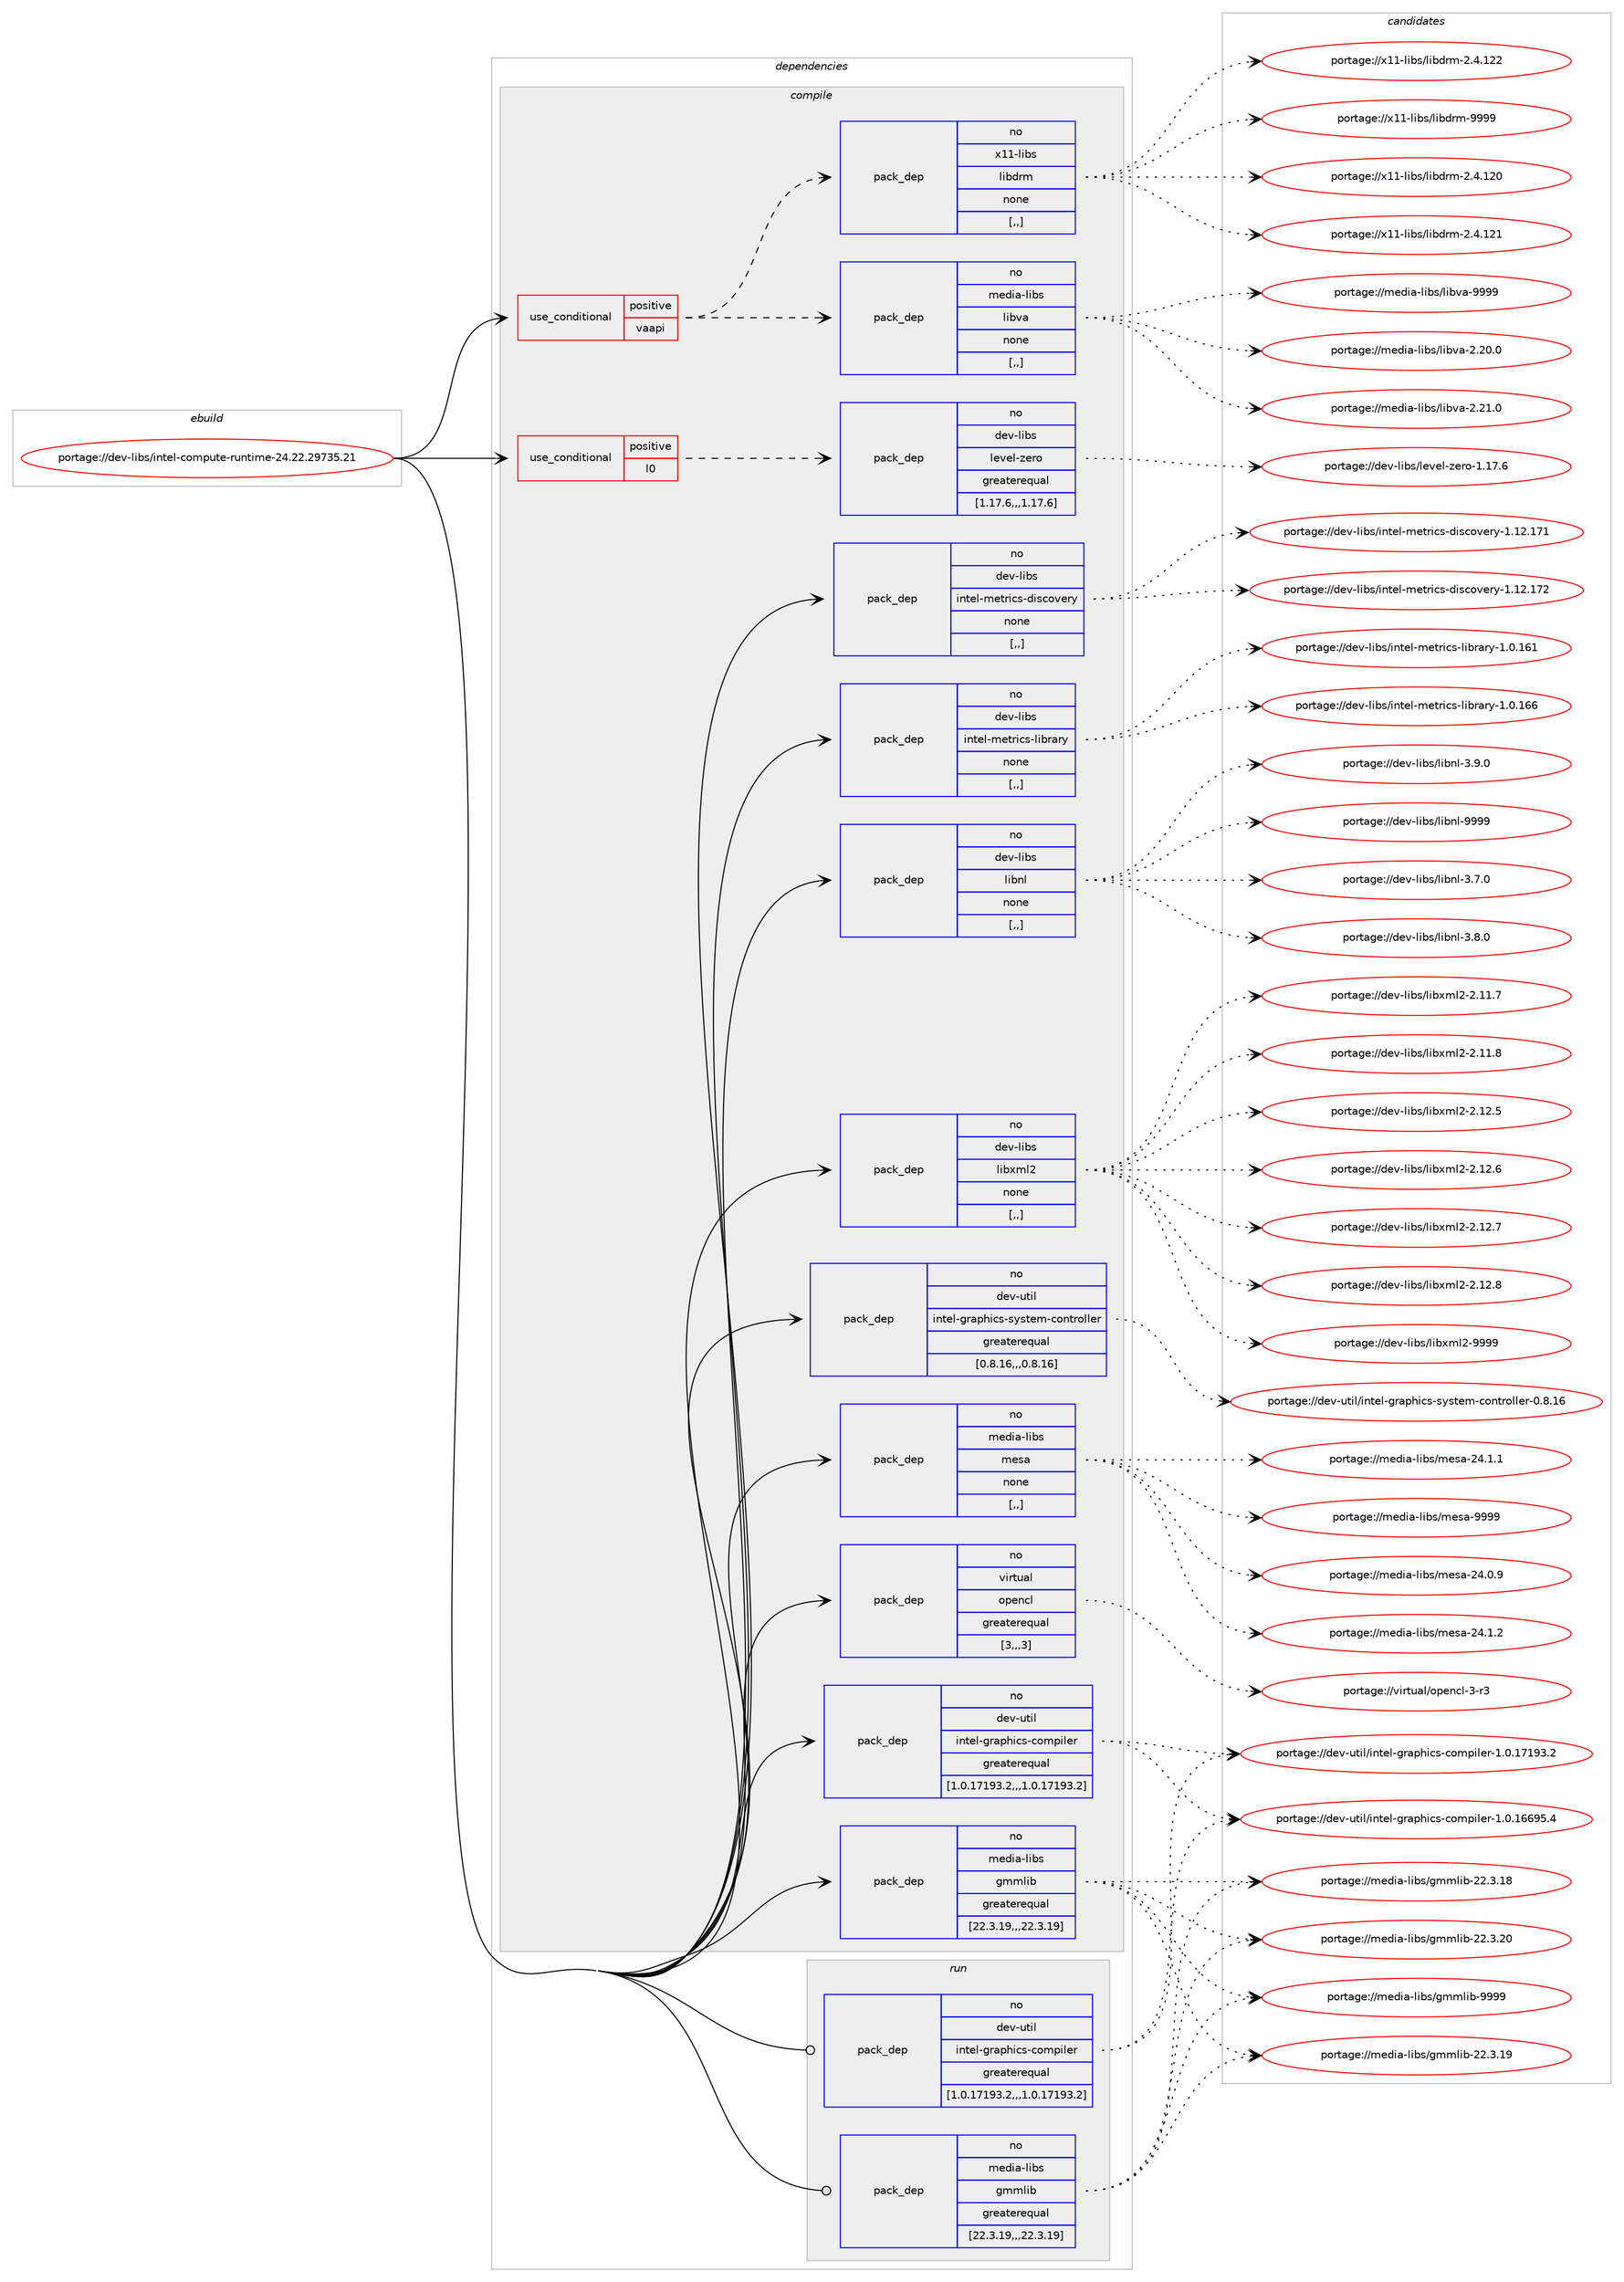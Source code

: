 digraph prolog {

# *************
# Graph options
# *************

newrank=true;
concentrate=true;
compound=true;
graph [rankdir=LR,fontname=Helvetica,fontsize=10,ranksep=1.5];#, ranksep=2.5, nodesep=0.2];
edge  [arrowhead=vee];
node  [fontname=Helvetica,fontsize=10];

# **********
# The ebuild
# **********

subgraph cluster_leftcol {
color=gray;
rank=same;
label=<<i>ebuild</i>>;
id [label="portage://dev-libs/intel-compute-runtime-24.22.29735.21", color=red, width=4, href="../dev-libs/intel-compute-runtime-24.22.29735.21.svg"];
}

# ****************
# The dependencies
# ****************

subgraph cluster_midcol {
color=gray;
label=<<i>dependencies</i>>;
subgraph cluster_compile {
fillcolor="#eeeeee";
style=filled;
label=<<i>compile</i>>;
subgraph cond25734 {
dependency105926 [label=<<TABLE BORDER="0" CELLBORDER="1" CELLSPACING="0" CELLPADDING="4"><TR><TD ROWSPAN="3" CELLPADDING="10">use_conditional</TD></TR><TR><TD>positive</TD></TR><TR><TD>l0</TD></TR></TABLE>>, shape=none, color=red];
subgraph pack79055 {
dependency105927 [label=<<TABLE BORDER="0" CELLBORDER="1" CELLSPACING="0" CELLPADDING="4" WIDTH="220"><TR><TD ROWSPAN="6" CELLPADDING="30">pack_dep</TD></TR><TR><TD WIDTH="110">no</TD></TR><TR><TD>dev-libs</TD></TR><TR><TD>level-zero</TD></TR><TR><TD>greaterequal</TD></TR><TR><TD>[1.17.6,,,1.17.6]</TD></TR></TABLE>>, shape=none, color=blue];
}
dependency105926:e -> dependency105927:w [weight=20,style="dashed",arrowhead="vee"];
}
id:e -> dependency105926:w [weight=20,style="solid",arrowhead="vee"];
subgraph cond25735 {
dependency105928 [label=<<TABLE BORDER="0" CELLBORDER="1" CELLSPACING="0" CELLPADDING="4"><TR><TD ROWSPAN="3" CELLPADDING="10">use_conditional</TD></TR><TR><TD>positive</TD></TR><TR><TD>vaapi</TD></TR></TABLE>>, shape=none, color=red];
subgraph pack79056 {
dependency105929 [label=<<TABLE BORDER="0" CELLBORDER="1" CELLSPACING="0" CELLPADDING="4" WIDTH="220"><TR><TD ROWSPAN="6" CELLPADDING="30">pack_dep</TD></TR><TR><TD WIDTH="110">no</TD></TR><TR><TD>x11-libs</TD></TR><TR><TD>libdrm</TD></TR><TR><TD>none</TD></TR><TR><TD>[,,]</TD></TR></TABLE>>, shape=none, color=blue];
}
dependency105928:e -> dependency105929:w [weight=20,style="dashed",arrowhead="vee"];
subgraph pack79057 {
dependency105930 [label=<<TABLE BORDER="0" CELLBORDER="1" CELLSPACING="0" CELLPADDING="4" WIDTH="220"><TR><TD ROWSPAN="6" CELLPADDING="30">pack_dep</TD></TR><TR><TD WIDTH="110">no</TD></TR><TR><TD>media-libs</TD></TR><TR><TD>libva</TD></TR><TR><TD>none</TD></TR><TR><TD>[,,]</TD></TR></TABLE>>, shape=none, color=blue];
}
dependency105928:e -> dependency105930:w [weight=20,style="dashed",arrowhead="vee"];
}
id:e -> dependency105928:w [weight=20,style="solid",arrowhead="vee"];
subgraph pack79058 {
dependency105931 [label=<<TABLE BORDER="0" CELLBORDER="1" CELLSPACING="0" CELLPADDING="4" WIDTH="220"><TR><TD ROWSPAN="6" CELLPADDING="30">pack_dep</TD></TR><TR><TD WIDTH="110">no</TD></TR><TR><TD>dev-libs</TD></TR><TR><TD>intel-metrics-discovery</TD></TR><TR><TD>none</TD></TR><TR><TD>[,,]</TD></TR></TABLE>>, shape=none, color=blue];
}
id:e -> dependency105931:w [weight=20,style="solid",arrowhead="vee"];
subgraph pack79059 {
dependency105932 [label=<<TABLE BORDER="0" CELLBORDER="1" CELLSPACING="0" CELLPADDING="4" WIDTH="220"><TR><TD ROWSPAN="6" CELLPADDING="30">pack_dep</TD></TR><TR><TD WIDTH="110">no</TD></TR><TR><TD>dev-libs</TD></TR><TR><TD>intel-metrics-library</TD></TR><TR><TD>none</TD></TR><TR><TD>[,,]</TD></TR></TABLE>>, shape=none, color=blue];
}
id:e -> dependency105932:w [weight=20,style="solid",arrowhead="vee"];
subgraph pack79060 {
dependency105933 [label=<<TABLE BORDER="0" CELLBORDER="1" CELLSPACING="0" CELLPADDING="4" WIDTH="220"><TR><TD ROWSPAN="6" CELLPADDING="30">pack_dep</TD></TR><TR><TD WIDTH="110">no</TD></TR><TR><TD>dev-libs</TD></TR><TR><TD>libnl</TD></TR><TR><TD>none</TD></TR><TR><TD>[,,]</TD></TR></TABLE>>, shape=none, color=blue];
}
id:e -> dependency105933:w [weight=20,style="solid",arrowhead="vee"];
subgraph pack79061 {
dependency105934 [label=<<TABLE BORDER="0" CELLBORDER="1" CELLSPACING="0" CELLPADDING="4" WIDTH="220"><TR><TD ROWSPAN="6" CELLPADDING="30">pack_dep</TD></TR><TR><TD WIDTH="110">no</TD></TR><TR><TD>dev-libs</TD></TR><TR><TD>libxml2</TD></TR><TR><TD>none</TD></TR><TR><TD>[,,]</TD></TR></TABLE>>, shape=none, color=blue];
}
id:e -> dependency105934:w [weight=20,style="solid",arrowhead="vee"];
subgraph pack79062 {
dependency105935 [label=<<TABLE BORDER="0" CELLBORDER="1" CELLSPACING="0" CELLPADDING="4" WIDTH="220"><TR><TD ROWSPAN="6" CELLPADDING="30">pack_dep</TD></TR><TR><TD WIDTH="110">no</TD></TR><TR><TD>dev-util</TD></TR><TR><TD>intel-graphics-compiler</TD></TR><TR><TD>greaterequal</TD></TR><TR><TD>[1.0.17193.2,,,1.0.17193.2]</TD></TR></TABLE>>, shape=none, color=blue];
}
id:e -> dependency105935:w [weight=20,style="solid",arrowhead="vee"];
subgraph pack79063 {
dependency105936 [label=<<TABLE BORDER="0" CELLBORDER="1" CELLSPACING="0" CELLPADDING="4" WIDTH="220"><TR><TD ROWSPAN="6" CELLPADDING="30">pack_dep</TD></TR><TR><TD WIDTH="110">no</TD></TR><TR><TD>dev-util</TD></TR><TR><TD>intel-graphics-system-controller</TD></TR><TR><TD>greaterequal</TD></TR><TR><TD>[0.8.16,,,0.8.16]</TD></TR></TABLE>>, shape=none, color=blue];
}
id:e -> dependency105936:w [weight=20,style="solid",arrowhead="vee"];
subgraph pack79064 {
dependency105937 [label=<<TABLE BORDER="0" CELLBORDER="1" CELLSPACING="0" CELLPADDING="4" WIDTH="220"><TR><TD ROWSPAN="6" CELLPADDING="30">pack_dep</TD></TR><TR><TD WIDTH="110">no</TD></TR><TR><TD>media-libs</TD></TR><TR><TD>gmmlib</TD></TR><TR><TD>greaterequal</TD></TR><TR><TD>[22.3.19,,,22.3.19]</TD></TR></TABLE>>, shape=none, color=blue];
}
id:e -> dependency105937:w [weight=20,style="solid",arrowhead="vee"];
subgraph pack79065 {
dependency105938 [label=<<TABLE BORDER="0" CELLBORDER="1" CELLSPACING="0" CELLPADDING="4" WIDTH="220"><TR><TD ROWSPAN="6" CELLPADDING="30">pack_dep</TD></TR><TR><TD WIDTH="110">no</TD></TR><TR><TD>media-libs</TD></TR><TR><TD>mesa</TD></TR><TR><TD>none</TD></TR><TR><TD>[,,]</TD></TR></TABLE>>, shape=none, color=blue];
}
id:e -> dependency105938:w [weight=20,style="solid",arrowhead="vee"];
subgraph pack79066 {
dependency105939 [label=<<TABLE BORDER="0" CELLBORDER="1" CELLSPACING="0" CELLPADDING="4" WIDTH="220"><TR><TD ROWSPAN="6" CELLPADDING="30">pack_dep</TD></TR><TR><TD WIDTH="110">no</TD></TR><TR><TD>virtual</TD></TR><TR><TD>opencl</TD></TR><TR><TD>greaterequal</TD></TR><TR><TD>[3,,,3]</TD></TR></TABLE>>, shape=none, color=blue];
}
id:e -> dependency105939:w [weight=20,style="solid",arrowhead="vee"];
}
subgraph cluster_compileandrun {
fillcolor="#eeeeee";
style=filled;
label=<<i>compile and run</i>>;
}
subgraph cluster_run {
fillcolor="#eeeeee";
style=filled;
label=<<i>run</i>>;
subgraph pack79067 {
dependency105940 [label=<<TABLE BORDER="0" CELLBORDER="1" CELLSPACING="0" CELLPADDING="4" WIDTH="220"><TR><TD ROWSPAN="6" CELLPADDING="30">pack_dep</TD></TR><TR><TD WIDTH="110">no</TD></TR><TR><TD>dev-util</TD></TR><TR><TD>intel-graphics-compiler</TD></TR><TR><TD>greaterequal</TD></TR><TR><TD>[1.0.17193.2,,,1.0.17193.2]</TD></TR></TABLE>>, shape=none, color=blue];
}
id:e -> dependency105940:w [weight=20,style="solid",arrowhead="odot"];
subgraph pack79068 {
dependency105941 [label=<<TABLE BORDER="0" CELLBORDER="1" CELLSPACING="0" CELLPADDING="4" WIDTH="220"><TR><TD ROWSPAN="6" CELLPADDING="30">pack_dep</TD></TR><TR><TD WIDTH="110">no</TD></TR><TR><TD>media-libs</TD></TR><TR><TD>gmmlib</TD></TR><TR><TD>greaterequal</TD></TR><TR><TD>[22.3.19,,,22.3.19]</TD></TR></TABLE>>, shape=none, color=blue];
}
id:e -> dependency105941:w [weight=20,style="solid",arrowhead="odot"];
}
}

# **************
# The candidates
# **************

subgraph cluster_choices {
rank=same;
color=gray;
label=<<i>candidates</i>>;

subgraph choice79055 {
color=black;
nodesep=1;
choice1001011184510810598115471081011181011084512210111411145494649554654 [label="portage://dev-libs/level-zero-1.17.6", color=red, width=4,href="../dev-libs/level-zero-1.17.6.svg"];
dependency105927:e -> choice1001011184510810598115471081011181011084512210111411145494649554654:w [style=dotted,weight="100"];
}
subgraph choice79056 {
color=black;
nodesep=1;
choice1204949451081059811547108105981001141094550465246495048 [label="portage://x11-libs/libdrm-2.4.120", color=red, width=4,href="../x11-libs/libdrm-2.4.120.svg"];
choice1204949451081059811547108105981001141094550465246495049 [label="portage://x11-libs/libdrm-2.4.121", color=red, width=4,href="../x11-libs/libdrm-2.4.121.svg"];
choice1204949451081059811547108105981001141094550465246495050 [label="portage://x11-libs/libdrm-2.4.122", color=red, width=4,href="../x11-libs/libdrm-2.4.122.svg"];
choice1204949451081059811547108105981001141094557575757 [label="portage://x11-libs/libdrm-9999", color=red, width=4,href="../x11-libs/libdrm-9999.svg"];
dependency105929:e -> choice1204949451081059811547108105981001141094550465246495048:w [style=dotted,weight="100"];
dependency105929:e -> choice1204949451081059811547108105981001141094550465246495049:w [style=dotted,weight="100"];
dependency105929:e -> choice1204949451081059811547108105981001141094550465246495050:w [style=dotted,weight="100"];
dependency105929:e -> choice1204949451081059811547108105981001141094557575757:w [style=dotted,weight="100"];
}
subgraph choice79057 {
color=black;
nodesep=1;
choice10910110010597451081059811547108105981189745504650484648 [label="portage://media-libs/libva-2.20.0", color=red, width=4,href="../media-libs/libva-2.20.0.svg"];
choice10910110010597451081059811547108105981189745504650494648 [label="portage://media-libs/libva-2.21.0", color=red, width=4,href="../media-libs/libva-2.21.0.svg"];
choice1091011001059745108105981154710810598118974557575757 [label="portage://media-libs/libva-9999", color=red, width=4,href="../media-libs/libva-9999.svg"];
dependency105930:e -> choice10910110010597451081059811547108105981189745504650484648:w [style=dotted,weight="100"];
dependency105930:e -> choice10910110010597451081059811547108105981189745504650494648:w [style=dotted,weight="100"];
dependency105930:e -> choice1091011001059745108105981154710810598118974557575757:w [style=dotted,weight="100"];
}
subgraph choice79058 {
color=black;
nodesep=1;
choice10010111845108105981154710511011610110845109101116114105991154510010511599111118101114121454946495046495549 [label="portage://dev-libs/intel-metrics-discovery-1.12.171", color=red, width=4,href="../dev-libs/intel-metrics-discovery-1.12.171.svg"];
choice10010111845108105981154710511011610110845109101116114105991154510010511599111118101114121454946495046495550 [label="portage://dev-libs/intel-metrics-discovery-1.12.172", color=red, width=4,href="../dev-libs/intel-metrics-discovery-1.12.172.svg"];
dependency105931:e -> choice10010111845108105981154710511011610110845109101116114105991154510010511599111118101114121454946495046495549:w [style=dotted,weight="100"];
dependency105931:e -> choice10010111845108105981154710511011610110845109101116114105991154510010511599111118101114121454946495046495550:w [style=dotted,weight="100"];
}
subgraph choice79059 {
color=black;
nodesep=1;
choice10010111845108105981154710511011610110845109101116114105991154510810598114971141214549464846495449 [label="portage://dev-libs/intel-metrics-library-1.0.161", color=red, width=4,href="../dev-libs/intel-metrics-library-1.0.161.svg"];
choice10010111845108105981154710511011610110845109101116114105991154510810598114971141214549464846495454 [label="portage://dev-libs/intel-metrics-library-1.0.166", color=red, width=4,href="../dev-libs/intel-metrics-library-1.0.166.svg"];
dependency105932:e -> choice10010111845108105981154710511011610110845109101116114105991154510810598114971141214549464846495449:w [style=dotted,weight="100"];
dependency105932:e -> choice10010111845108105981154710511011610110845109101116114105991154510810598114971141214549464846495454:w [style=dotted,weight="100"];
}
subgraph choice79060 {
color=black;
nodesep=1;
choice10010111845108105981154710810598110108455146554648 [label="portage://dev-libs/libnl-3.7.0", color=red, width=4,href="../dev-libs/libnl-3.7.0.svg"];
choice10010111845108105981154710810598110108455146564648 [label="portage://dev-libs/libnl-3.8.0", color=red, width=4,href="../dev-libs/libnl-3.8.0.svg"];
choice10010111845108105981154710810598110108455146574648 [label="portage://dev-libs/libnl-3.9.0", color=red, width=4,href="../dev-libs/libnl-3.9.0.svg"];
choice100101118451081059811547108105981101084557575757 [label="portage://dev-libs/libnl-9999", color=red, width=4,href="../dev-libs/libnl-9999.svg"];
dependency105933:e -> choice10010111845108105981154710810598110108455146554648:w [style=dotted,weight="100"];
dependency105933:e -> choice10010111845108105981154710810598110108455146564648:w [style=dotted,weight="100"];
dependency105933:e -> choice10010111845108105981154710810598110108455146574648:w [style=dotted,weight="100"];
dependency105933:e -> choice100101118451081059811547108105981101084557575757:w [style=dotted,weight="100"];
}
subgraph choice79061 {
color=black;
nodesep=1;
choice100101118451081059811547108105981201091085045504649494655 [label="portage://dev-libs/libxml2-2.11.7", color=red, width=4,href="../dev-libs/libxml2-2.11.7.svg"];
choice100101118451081059811547108105981201091085045504649494656 [label="portage://dev-libs/libxml2-2.11.8", color=red, width=4,href="../dev-libs/libxml2-2.11.8.svg"];
choice100101118451081059811547108105981201091085045504649504653 [label="portage://dev-libs/libxml2-2.12.5", color=red, width=4,href="../dev-libs/libxml2-2.12.5.svg"];
choice100101118451081059811547108105981201091085045504649504654 [label="portage://dev-libs/libxml2-2.12.6", color=red, width=4,href="../dev-libs/libxml2-2.12.6.svg"];
choice100101118451081059811547108105981201091085045504649504655 [label="portage://dev-libs/libxml2-2.12.7", color=red, width=4,href="../dev-libs/libxml2-2.12.7.svg"];
choice100101118451081059811547108105981201091085045504649504656 [label="portage://dev-libs/libxml2-2.12.8", color=red, width=4,href="../dev-libs/libxml2-2.12.8.svg"];
choice10010111845108105981154710810598120109108504557575757 [label="portage://dev-libs/libxml2-9999", color=red, width=4,href="../dev-libs/libxml2-9999.svg"];
dependency105934:e -> choice100101118451081059811547108105981201091085045504649494655:w [style=dotted,weight="100"];
dependency105934:e -> choice100101118451081059811547108105981201091085045504649494656:w [style=dotted,weight="100"];
dependency105934:e -> choice100101118451081059811547108105981201091085045504649504653:w [style=dotted,weight="100"];
dependency105934:e -> choice100101118451081059811547108105981201091085045504649504654:w [style=dotted,weight="100"];
dependency105934:e -> choice100101118451081059811547108105981201091085045504649504655:w [style=dotted,weight="100"];
dependency105934:e -> choice100101118451081059811547108105981201091085045504649504656:w [style=dotted,weight="100"];
dependency105934:e -> choice10010111845108105981154710810598120109108504557575757:w [style=dotted,weight="100"];
}
subgraph choice79062 {
color=black;
nodesep=1;
choice10010111845117116105108471051101161011084510311497112104105991154599111109112105108101114454946484649545457534652 [label="portage://dev-util/intel-graphics-compiler-1.0.16695.4", color=red, width=4,href="../dev-util/intel-graphics-compiler-1.0.16695.4.svg"];
choice10010111845117116105108471051101161011084510311497112104105991154599111109112105108101114454946484649554957514650 [label="portage://dev-util/intel-graphics-compiler-1.0.17193.2", color=red, width=4,href="../dev-util/intel-graphics-compiler-1.0.17193.2.svg"];
dependency105935:e -> choice10010111845117116105108471051101161011084510311497112104105991154599111109112105108101114454946484649545457534652:w [style=dotted,weight="100"];
dependency105935:e -> choice10010111845117116105108471051101161011084510311497112104105991154599111109112105108101114454946484649554957514650:w [style=dotted,weight="100"];
}
subgraph choice79063 {
color=black;
nodesep=1;
choice100101118451171161051084710511011610110845103114971121041059911545115121115116101109459911111011611411110810810111445484656464954 [label="portage://dev-util/intel-graphics-system-controller-0.8.16", color=red, width=4,href="../dev-util/intel-graphics-system-controller-0.8.16.svg"];
dependency105936:e -> choice100101118451171161051084710511011610110845103114971121041059911545115121115116101109459911111011611411110810810111445484656464954:w [style=dotted,weight="100"];
}
subgraph choice79064 {
color=black;
nodesep=1;
choice10910110010597451081059811547103109109108105984550504651464956 [label="portage://media-libs/gmmlib-22.3.18", color=red, width=4,href="../media-libs/gmmlib-22.3.18.svg"];
choice10910110010597451081059811547103109109108105984550504651464957 [label="portage://media-libs/gmmlib-22.3.19", color=red, width=4,href="../media-libs/gmmlib-22.3.19.svg"];
choice10910110010597451081059811547103109109108105984550504651465048 [label="portage://media-libs/gmmlib-22.3.20", color=red, width=4,href="../media-libs/gmmlib-22.3.20.svg"];
choice10910110010597451081059811547103109109108105984557575757 [label="portage://media-libs/gmmlib-9999", color=red, width=4,href="../media-libs/gmmlib-9999.svg"];
dependency105937:e -> choice10910110010597451081059811547103109109108105984550504651464956:w [style=dotted,weight="100"];
dependency105937:e -> choice10910110010597451081059811547103109109108105984550504651464957:w [style=dotted,weight="100"];
dependency105937:e -> choice10910110010597451081059811547103109109108105984550504651465048:w [style=dotted,weight="100"];
dependency105937:e -> choice10910110010597451081059811547103109109108105984557575757:w [style=dotted,weight="100"];
}
subgraph choice79065 {
color=black;
nodesep=1;
choice109101100105974510810598115471091011159745505246484657 [label="portage://media-libs/mesa-24.0.9", color=red, width=4,href="../media-libs/mesa-24.0.9.svg"];
choice109101100105974510810598115471091011159745505246494649 [label="portage://media-libs/mesa-24.1.1", color=red, width=4,href="../media-libs/mesa-24.1.1.svg"];
choice109101100105974510810598115471091011159745505246494650 [label="portage://media-libs/mesa-24.1.2", color=red, width=4,href="../media-libs/mesa-24.1.2.svg"];
choice10910110010597451081059811547109101115974557575757 [label="portage://media-libs/mesa-9999", color=red, width=4,href="../media-libs/mesa-9999.svg"];
dependency105938:e -> choice109101100105974510810598115471091011159745505246484657:w [style=dotted,weight="100"];
dependency105938:e -> choice109101100105974510810598115471091011159745505246494649:w [style=dotted,weight="100"];
dependency105938:e -> choice109101100105974510810598115471091011159745505246494650:w [style=dotted,weight="100"];
dependency105938:e -> choice10910110010597451081059811547109101115974557575757:w [style=dotted,weight="100"];
}
subgraph choice79066 {
color=black;
nodesep=1;
choice11810511411611797108471111121011109910845514511451 [label="portage://virtual/opencl-3-r3", color=red, width=4,href="../virtual/opencl-3-r3.svg"];
dependency105939:e -> choice11810511411611797108471111121011109910845514511451:w [style=dotted,weight="100"];
}
subgraph choice79067 {
color=black;
nodesep=1;
choice10010111845117116105108471051101161011084510311497112104105991154599111109112105108101114454946484649545457534652 [label="portage://dev-util/intel-graphics-compiler-1.0.16695.4", color=red, width=4,href="../dev-util/intel-graphics-compiler-1.0.16695.4.svg"];
choice10010111845117116105108471051101161011084510311497112104105991154599111109112105108101114454946484649554957514650 [label="portage://dev-util/intel-graphics-compiler-1.0.17193.2", color=red, width=4,href="../dev-util/intel-graphics-compiler-1.0.17193.2.svg"];
dependency105940:e -> choice10010111845117116105108471051101161011084510311497112104105991154599111109112105108101114454946484649545457534652:w [style=dotted,weight="100"];
dependency105940:e -> choice10010111845117116105108471051101161011084510311497112104105991154599111109112105108101114454946484649554957514650:w [style=dotted,weight="100"];
}
subgraph choice79068 {
color=black;
nodesep=1;
choice10910110010597451081059811547103109109108105984550504651464956 [label="portage://media-libs/gmmlib-22.3.18", color=red, width=4,href="../media-libs/gmmlib-22.3.18.svg"];
choice10910110010597451081059811547103109109108105984550504651464957 [label="portage://media-libs/gmmlib-22.3.19", color=red, width=4,href="../media-libs/gmmlib-22.3.19.svg"];
choice10910110010597451081059811547103109109108105984550504651465048 [label="portage://media-libs/gmmlib-22.3.20", color=red, width=4,href="../media-libs/gmmlib-22.3.20.svg"];
choice10910110010597451081059811547103109109108105984557575757 [label="portage://media-libs/gmmlib-9999", color=red, width=4,href="../media-libs/gmmlib-9999.svg"];
dependency105941:e -> choice10910110010597451081059811547103109109108105984550504651464956:w [style=dotted,weight="100"];
dependency105941:e -> choice10910110010597451081059811547103109109108105984550504651464957:w [style=dotted,weight="100"];
dependency105941:e -> choice10910110010597451081059811547103109109108105984550504651465048:w [style=dotted,weight="100"];
dependency105941:e -> choice10910110010597451081059811547103109109108105984557575757:w [style=dotted,weight="100"];
}
}

}
